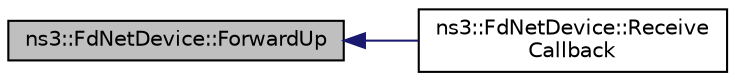 digraph "ns3::FdNetDevice::ForwardUp"
{
  edge [fontname="Helvetica",fontsize="10",labelfontname="Helvetica",labelfontsize="10"];
  node [fontname="Helvetica",fontsize="10",shape=record];
  rankdir="LR";
  Node1 [label="ns3::FdNetDevice::ForwardUp",height=0.2,width=0.4,color="black", fillcolor="grey75", style="filled", fontcolor="black"];
  Node1 -> Node2 [dir="back",color="midnightblue",fontsize="10",style="solid"];
  Node2 [label="ns3::FdNetDevice::Receive\lCallback",height=0.2,width=0.4,color="black", fillcolor="white", style="filled",URL="$d1/d50/classns3_1_1FdNetDevice.html#a65d669a9883c299c5527bbe0b9f33aef"];
}
